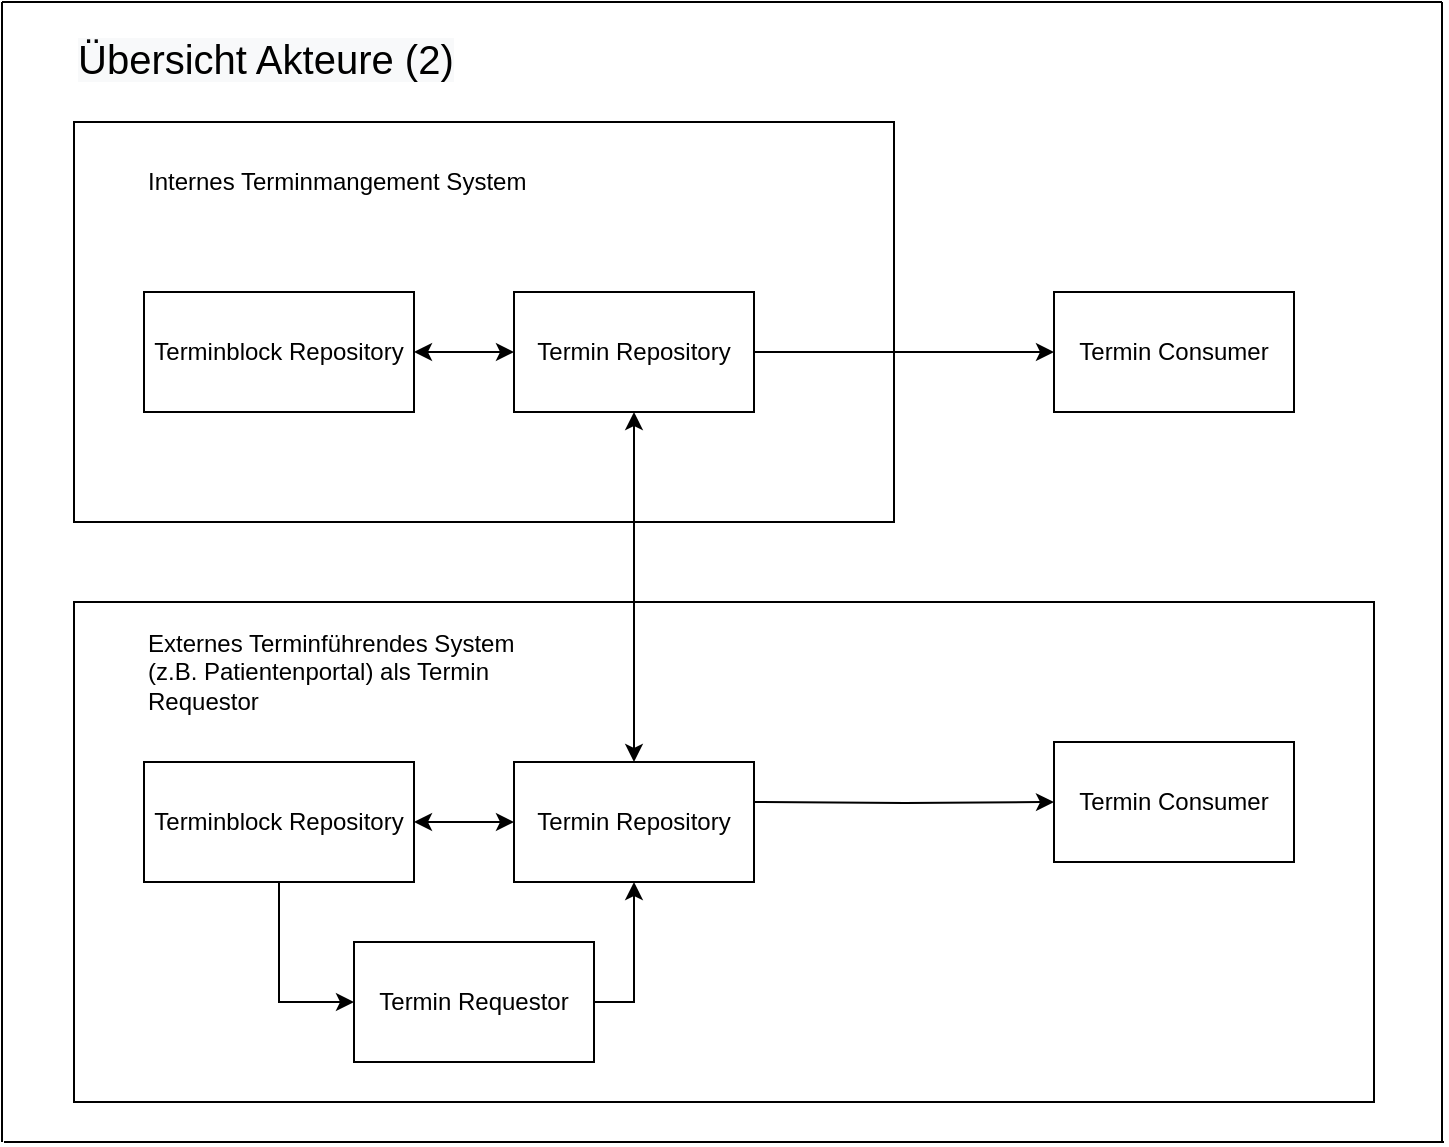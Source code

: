 <mxfile version="17.1.3" type="device"><diagram id="KTXrUbQBQBUPbg7BXMJh" name="Page-1"><mxGraphModel dx="119" dy="531" grid="1" gridSize="10" guides="1" tooltips="1" connect="1" arrows="1" fold="1" page="1" pageScale="1" pageWidth="827" pageHeight="1169" math="0" shadow="0"><root><mxCell id="0"/><mxCell id="1" parent="0"/><mxCell id="goGFPWzo530szgOaxZDU-1" value="" style="rounded=0;whiteSpace=wrap;html=1;fillColor=none;" vertex="1" parent="1"><mxGeometry x="916" y="100" width="410" height="200" as="geometry"/></mxCell><mxCell id="goGFPWzo530szgOaxZDU-2" style="edgeStyle=orthogonalEdgeStyle;rounded=0;orthogonalLoop=1;jettySize=auto;html=1;exitX=1;exitY=0.5;exitDx=0;exitDy=0;" edge="1" parent="1" source="goGFPWzo530szgOaxZDU-3" target="goGFPWzo530szgOaxZDU-5"><mxGeometry relative="1" as="geometry"/></mxCell><mxCell id="goGFPWzo530szgOaxZDU-3" value="Termin Repository" style="rounded=0;whiteSpace=wrap;html=1;" vertex="1" parent="1"><mxGeometry x="1136" y="185" width="120" height="60" as="geometry"/></mxCell><mxCell id="goGFPWzo530szgOaxZDU-4" value="Internes Terminmangement System" style="text;html=1;strokeColor=none;fillColor=none;align=left;verticalAlign=middle;whiteSpace=wrap;rounded=0;" vertex="1" parent="1"><mxGeometry x="951" y="115" width="210" height="30" as="geometry"/></mxCell><mxCell id="goGFPWzo530szgOaxZDU-5" value="Termin Consumer" style="rounded=0;whiteSpace=wrap;html=1;fillColor=none;" vertex="1" parent="1"><mxGeometry x="1406" y="185" width="120" height="60" as="geometry"/></mxCell><mxCell id="goGFPWzo530szgOaxZDU-6" value="" style="rounded=0;whiteSpace=wrap;html=1;fillColor=none;" vertex="1" parent="1"><mxGeometry x="916" y="340" width="650" height="250" as="geometry"/></mxCell><mxCell id="goGFPWzo530szgOaxZDU-7" value="Externes Terminführendes System (z.B. Patientenportal) als Termin Requestor" style="text;html=1;strokeColor=none;fillColor=none;align=left;verticalAlign=middle;whiteSpace=wrap;rounded=0;" vertex="1" parent="1"><mxGeometry x="951" y="360" width="195" height="30" as="geometry"/></mxCell><mxCell id="goGFPWzo530szgOaxZDU-8" style="edgeStyle=orthogonalEdgeStyle;rounded=0;orthogonalLoop=1;jettySize=auto;html=1;exitX=1;exitY=0.5;exitDx=0;exitDy=0;startArrow=classic;startFill=1;" edge="1" parent="1" source="goGFPWzo530szgOaxZDU-9" target="goGFPWzo530szgOaxZDU-11"><mxGeometry relative="1" as="geometry"/></mxCell><mxCell id="goGFPWzo530szgOaxZDU-9" value="Terminblock&amp;nbsp;Repository" style="rounded=0;whiteSpace=wrap;html=1;" vertex="1" parent="1"><mxGeometry x="951" y="420" width="135" height="60" as="geometry"/></mxCell><mxCell id="goGFPWzo530szgOaxZDU-10" style="edgeStyle=orthogonalEdgeStyle;rounded=0;orthogonalLoop=1;jettySize=auto;html=1;exitX=0.5;exitY=0;exitDx=0;exitDy=0;startArrow=classic;startFill=1;endArrow=classic;endFill=1;" edge="1" parent="1" source="goGFPWzo530szgOaxZDU-11" target="goGFPWzo530szgOaxZDU-3"><mxGeometry relative="1" as="geometry"/></mxCell><mxCell id="goGFPWzo530szgOaxZDU-11" value="Termin Repository" style="rounded=0;whiteSpace=wrap;html=1;" vertex="1" parent="1"><mxGeometry x="1136" y="420" width="120" height="60" as="geometry"/></mxCell><mxCell id="goGFPWzo530szgOaxZDU-12" style="edgeStyle=orthogonalEdgeStyle;rounded=0;orthogonalLoop=1;jettySize=auto;html=1;exitX=0;exitY=0.5;exitDx=0;exitDy=0;entryX=0.5;entryY=1;entryDx=0;entryDy=0;endArrow=none;endFill=0;startArrow=classic;startFill=1;" edge="1" parent="1" source="goGFPWzo530szgOaxZDU-14" target="goGFPWzo530szgOaxZDU-9"><mxGeometry relative="1" as="geometry"/></mxCell><mxCell id="goGFPWzo530szgOaxZDU-13" style="edgeStyle=orthogonalEdgeStyle;rounded=0;orthogonalLoop=1;jettySize=auto;html=1;exitX=1;exitY=0.5;exitDx=0;exitDy=0;entryX=0.5;entryY=1;entryDx=0;entryDy=0;startArrow=none;startFill=0;endArrow=classic;endFill=1;" edge="1" parent="1" source="goGFPWzo530szgOaxZDU-14" target="goGFPWzo530szgOaxZDU-11"><mxGeometry relative="1" as="geometry"/></mxCell><mxCell id="goGFPWzo530szgOaxZDU-14" value="Termin Requestor" style="rounded=0;whiteSpace=wrap;html=1;fillColor=none;" vertex="1" parent="1"><mxGeometry x="1056" y="510" width="120" height="60" as="geometry"/></mxCell><mxCell id="goGFPWzo530szgOaxZDU-15" style="edgeStyle=orthogonalEdgeStyle;rounded=0;orthogonalLoop=1;jettySize=auto;html=1;exitX=1;exitY=0.5;exitDx=0;exitDy=0;entryX=0;entryY=0.5;entryDx=0;entryDy=0;startArrow=classic;startFill=1;endArrow=classic;endFill=1;" edge="1" parent="1" source="goGFPWzo530szgOaxZDU-16" target="goGFPWzo530szgOaxZDU-3"><mxGeometry relative="1" as="geometry"/></mxCell><mxCell id="goGFPWzo530szgOaxZDU-16" value="Terminblock&amp;nbsp;Repository" style="rounded=0;whiteSpace=wrap;html=1;" vertex="1" parent="1"><mxGeometry x="951" y="185" width="135" height="60" as="geometry"/></mxCell><mxCell id="goGFPWzo530szgOaxZDU-17" style="edgeStyle=orthogonalEdgeStyle;rounded=0;orthogonalLoop=1;jettySize=auto;html=1;exitX=1;exitY=0.5;exitDx=0;exitDy=0;" edge="1" parent="1" target="goGFPWzo530szgOaxZDU-18"><mxGeometry relative="1" as="geometry"><mxPoint x="1256" y="440" as="sourcePoint"/></mxGeometry></mxCell><mxCell id="goGFPWzo530szgOaxZDU-18" value="Termin Consumer" style="rounded=0;whiteSpace=wrap;html=1;fillColor=none;" vertex="1" parent="1"><mxGeometry x="1406" y="410" width="120" height="60" as="geometry"/></mxCell><mxCell id="goGFPWzo530szgOaxZDU-19" value="" style="endArrow=none;html=1;rounded=0;" edge="1" parent="1"><mxGeometry width="50" height="50" relative="1" as="geometry"><mxPoint x="880" y="40" as="sourcePoint"/><mxPoint x="1600" y="40" as="targetPoint"/></mxGeometry></mxCell><mxCell id="goGFPWzo530szgOaxZDU-20" value="" style="endArrow=none;html=1;rounded=0;" edge="1" parent="1"><mxGeometry width="50" height="50" relative="1" as="geometry"><mxPoint x="880" y="40" as="sourcePoint"/><mxPoint x="880" y="610" as="targetPoint"/></mxGeometry></mxCell><mxCell id="goGFPWzo530szgOaxZDU-21" value="" style="endArrow=none;html=1;rounded=0;" edge="1" parent="1"><mxGeometry width="50" height="50" relative="1" as="geometry"><mxPoint x="881" y="610" as="sourcePoint"/><mxPoint x="1601" y="610" as="targetPoint"/></mxGeometry></mxCell><mxCell id="goGFPWzo530szgOaxZDU-22" value="" style="endArrow=none;html=1;rounded=0;" edge="1" parent="1"><mxGeometry width="50" height="50" relative="1" as="geometry"><mxPoint x="1600" y="610" as="sourcePoint"/><mxPoint x="1600" y="40" as="targetPoint"/></mxGeometry></mxCell><mxCell id="goGFPWzo530szgOaxZDU-23" value="&lt;span style=&quot;color: rgb(0 , 0 , 0) ; font-family: &amp;#34;helvetica&amp;#34; ; font-size: 20px ; font-style: normal ; font-weight: 400 ; letter-spacing: normal ; text-align: left ; text-indent: 0px ; text-transform: none ; word-spacing: 0px ; background-color: rgb(248 , 249 , 250) ; text-decoration: none ; display: inline ; float: none&quot;&gt;Übersicht Akteure (2)&lt;/span&gt;" style="text;whiteSpace=wrap;html=1;" vertex="1" parent="1"><mxGeometry x="916" y="50" width="230" height="30" as="geometry"/></mxCell></root></mxGraphModel></diagram></mxfile>